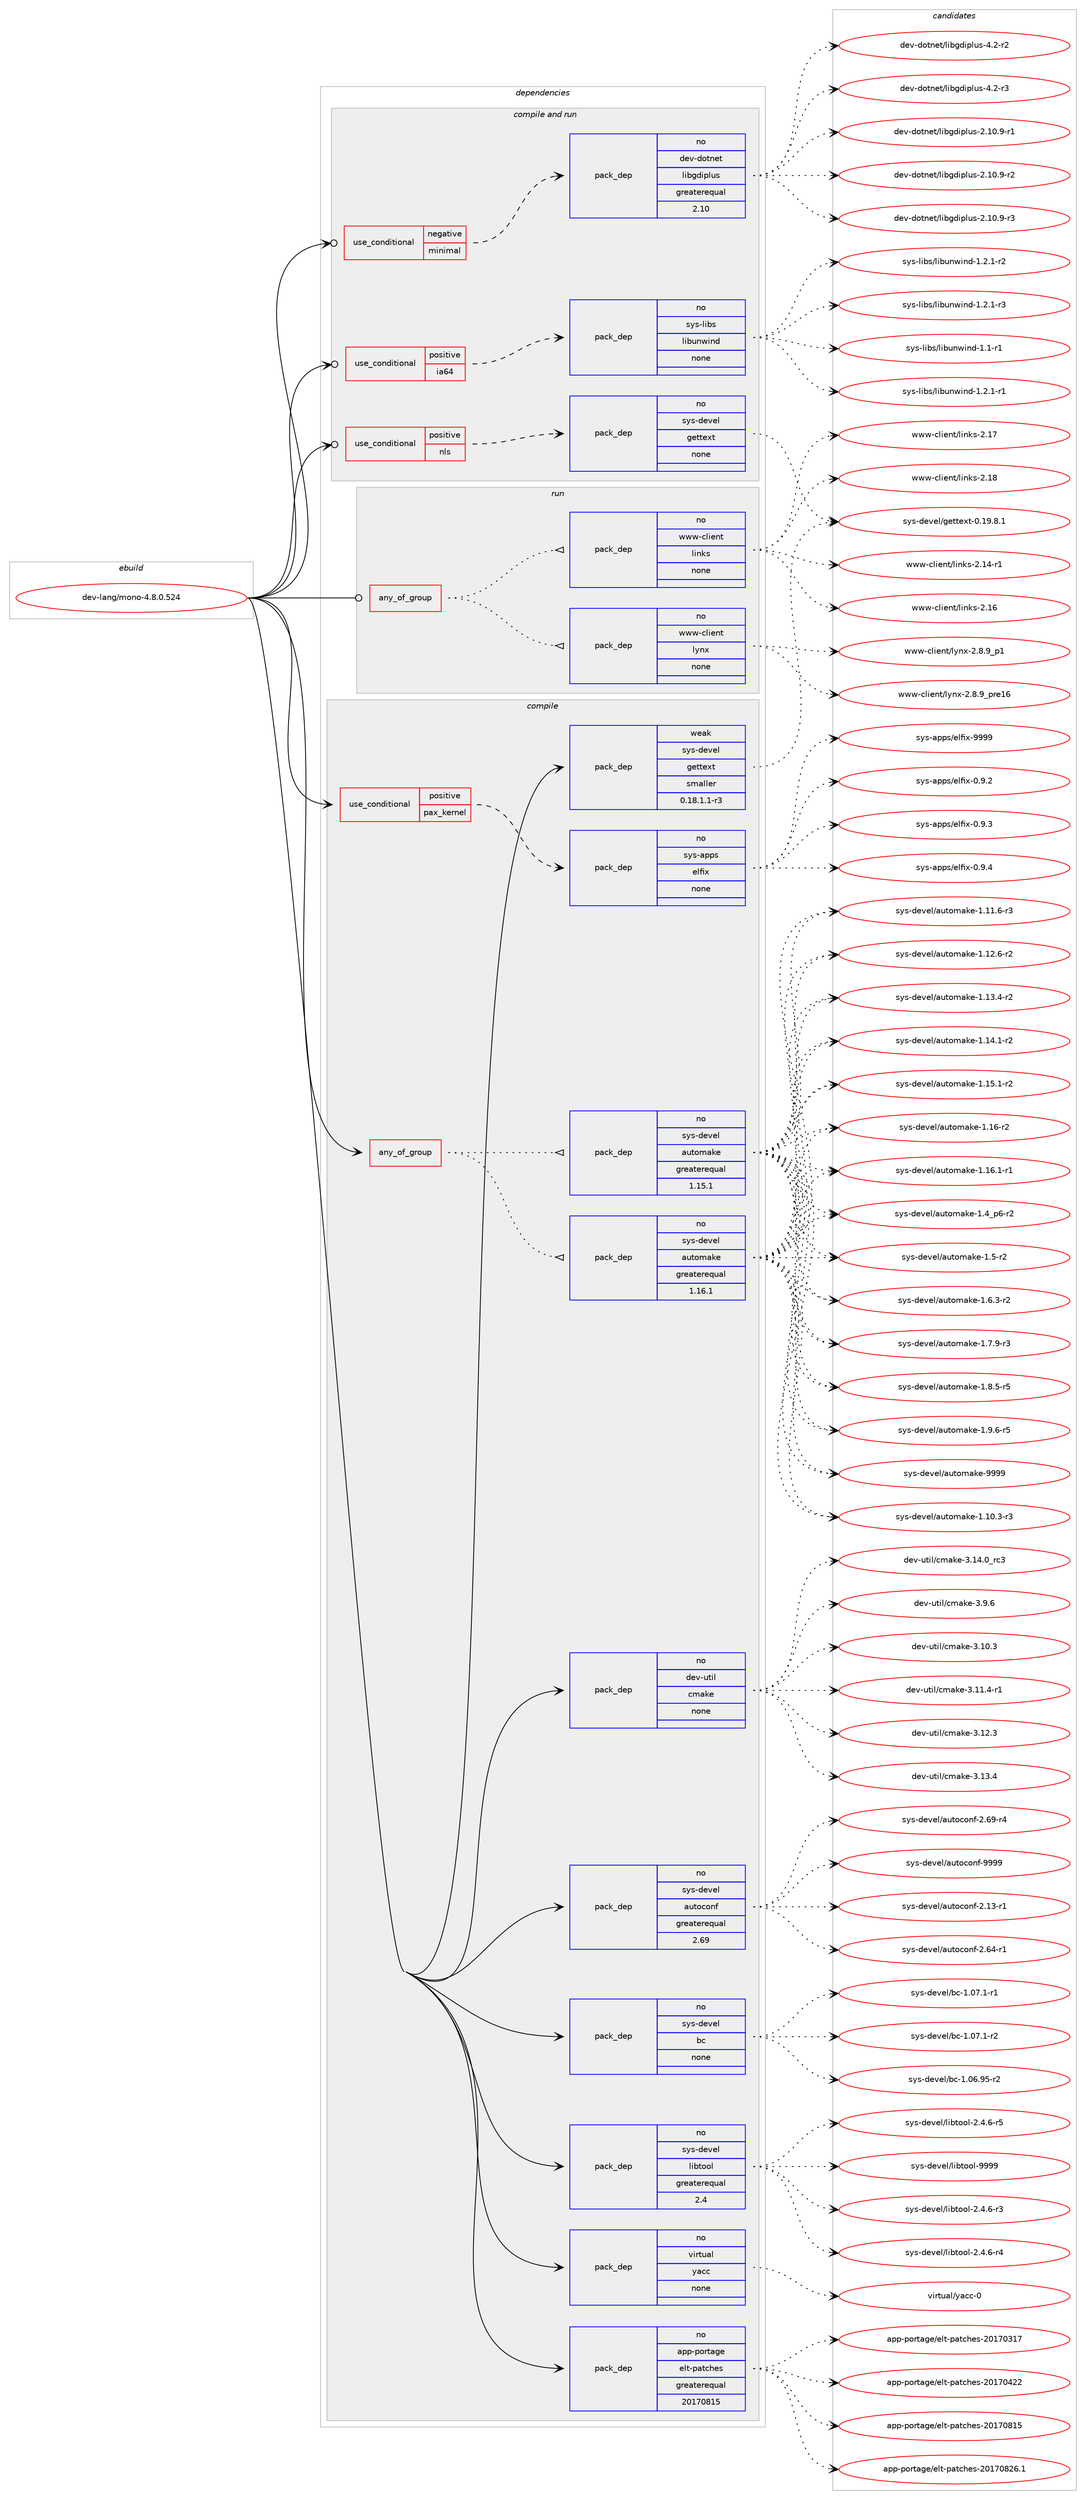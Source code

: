 digraph prolog {

# *************
# Graph options
# *************

newrank=true;
concentrate=true;
compound=true;
graph [rankdir=LR,fontname=Helvetica,fontsize=10,ranksep=1.5];#, ranksep=2.5, nodesep=0.2];
edge  [arrowhead=vee];
node  [fontname=Helvetica,fontsize=10];

# **********
# The ebuild
# **********

subgraph cluster_leftcol {
color=gray;
rank=same;
label=<<i>ebuild</i>>;
id [label="dev-lang/mono-4.8.0.524", color=red, width=4, href="../dev-lang/mono-4.8.0.524.svg"];
}

# ****************
# The dependencies
# ****************

subgraph cluster_midcol {
color=gray;
label=<<i>dependencies</i>>;
subgraph cluster_compile {
fillcolor="#eeeeee";
style=filled;
label=<<i>compile</i>>;
subgraph any21944 {
dependency1359538 [label=<<TABLE BORDER="0" CELLBORDER="1" CELLSPACING="0" CELLPADDING="4"><TR><TD CELLPADDING="10">any_of_group</TD></TR></TABLE>>, shape=none, color=red];subgraph pack973250 {
dependency1359539 [label=<<TABLE BORDER="0" CELLBORDER="1" CELLSPACING="0" CELLPADDING="4" WIDTH="220"><TR><TD ROWSPAN="6" CELLPADDING="30">pack_dep</TD></TR><TR><TD WIDTH="110">no</TD></TR><TR><TD>sys-devel</TD></TR><TR><TD>automake</TD></TR><TR><TD>greaterequal</TD></TR><TR><TD>1.16.1</TD></TR></TABLE>>, shape=none, color=blue];
}
dependency1359538:e -> dependency1359539:w [weight=20,style="dotted",arrowhead="oinv"];
subgraph pack973251 {
dependency1359540 [label=<<TABLE BORDER="0" CELLBORDER="1" CELLSPACING="0" CELLPADDING="4" WIDTH="220"><TR><TD ROWSPAN="6" CELLPADDING="30">pack_dep</TD></TR><TR><TD WIDTH="110">no</TD></TR><TR><TD>sys-devel</TD></TR><TR><TD>automake</TD></TR><TR><TD>greaterequal</TD></TR><TR><TD>1.15.1</TD></TR></TABLE>>, shape=none, color=blue];
}
dependency1359538:e -> dependency1359540:w [weight=20,style="dotted",arrowhead="oinv"];
}
id:e -> dependency1359538:w [weight=20,style="solid",arrowhead="vee"];
subgraph cond363792 {
dependency1359541 [label=<<TABLE BORDER="0" CELLBORDER="1" CELLSPACING="0" CELLPADDING="4"><TR><TD ROWSPAN="3" CELLPADDING="10">use_conditional</TD></TR><TR><TD>positive</TD></TR><TR><TD>pax_kernel</TD></TR></TABLE>>, shape=none, color=red];
subgraph pack973252 {
dependency1359542 [label=<<TABLE BORDER="0" CELLBORDER="1" CELLSPACING="0" CELLPADDING="4" WIDTH="220"><TR><TD ROWSPAN="6" CELLPADDING="30">pack_dep</TD></TR><TR><TD WIDTH="110">no</TD></TR><TR><TD>sys-apps</TD></TR><TR><TD>elfix</TD></TR><TR><TD>none</TD></TR><TR><TD></TD></TR></TABLE>>, shape=none, color=blue];
}
dependency1359541:e -> dependency1359542:w [weight=20,style="dashed",arrowhead="vee"];
}
id:e -> dependency1359541:w [weight=20,style="solid",arrowhead="vee"];
subgraph pack973253 {
dependency1359543 [label=<<TABLE BORDER="0" CELLBORDER="1" CELLSPACING="0" CELLPADDING="4" WIDTH="220"><TR><TD ROWSPAN="6" CELLPADDING="30">pack_dep</TD></TR><TR><TD WIDTH="110">no</TD></TR><TR><TD>app-portage</TD></TR><TR><TD>elt-patches</TD></TR><TR><TD>greaterequal</TD></TR><TR><TD>20170815</TD></TR></TABLE>>, shape=none, color=blue];
}
id:e -> dependency1359543:w [weight=20,style="solid",arrowhead="vee"];
subgraph pack973254 {
dependency1359544 [label=<<TABLE BORDER="0" CELLBORDER="1" CELLSPACING="0" CELLPADDING="4" WIDTH="220"><TR><TD ROWSPAN="6" CELLPADDING="30">pack_dep</TD></TR><TR><TD WIDTH="110">no</TD></TR><TR><TD>dev-util</TD></TR><TR><TD>cmake</TD></TR><TR><TD>none</TD></TR><TR><TD></TD></TR></TABLE>>, shape=none, color=blue];
}
id:e -> dependency1359544:w [weight=20,style="solid",arrowhead="vee"];
subgraph pack973255 {
dependency1359545 [label=<<TABLE BORDER="0" CELLBORDER="1" CELLSPACING="0" CELLPADDING="4" WIDTH="220"><TR><TD ROWSPAN="6" CELLPADDING="30">pack_dep</TD></TR><TR><TD WIDTH="110">no</TD></TR><TR><TD>sys-devel</TD></TR><TR><TD>autoconf</TD></TR><TR><TD>greaterequal</TD></TR><TR><TD>2.69</TD></TR></TABLE>>, shape=none, color=blue];
}
id:e -> dependency1359545:w [weight=20,style="solid",arrowhead="vee"];
subgraph pack973256 {
dependency1359546 [label=<<TABLE BORDER="0" CELLBORDER="1" CELLSPACING="0" CELLPADDING="4" WIDTH="220"><TR><TD ROWSPAN="6" CELLPADDING="30">pack_dep</TD></TR><TR><TD WIDTH="110">no</TD></TR><TR><TD>sys-devel</TD></TR><TR><TD>bc</TD></TR><TR><TD>none</TD></TR><TR><TD></TD></TR></TABLE>>, shape=none, color=blue];
}
id:e -> dependency1359546:w [weight=20,style="solid",arrowhead="vee"];
subgraph pack973257 {
dependency1359547 [label=<<TABLE BORDER="0" CELLBORDER="1" CELLSPACING="0" CELLPADDING="4" WIDTH="220"><TR><TD ROWSPAN="6" CELLPADDING="30">pack_dep</TD></TR><TR><TD WIDTH="110">no</TD></TR><TR><TD>sys-devel</TD></TR><TR><TD>libtool</TD></TR><TR><TD>greaterequal</TD></TR><TR><TD>2.4</TD></TR></TABLE>>, shape=none, color=blue];
}
id:e -> dependency1359547:w [weight=20,style="solid",arrowhead="vee"];
subgraph pack973258 {
dependency1359548 [label=<<TABLE BORDER="0" CELLBORDER="1" CELLSPACING="0" CELLPADDING="4" WIDTH="220"><TR><TD ROWSPAN="6" CELLPADDING="30">pack_dep</TD></TR><TR><TD WIDTH="110">no</TD></TR><TR><TD>virtual</TD></TR><TR><TD>yacc</TD></TR><TR><TD>none</TD></TR><TR><TD></TD></TR></TABLE>>, shape=none, color=blue];
}
id:e -> dependency1359548:w [weight=20,style="solid",arrowhead="vee"];
subgraph pack973259 {
dependency1359549 [label=<<TABLE BORDER="0" CELLBORDER="1" CELLSPACING="0" CELLPADDING="4" WIDTH="220"><TR><TD ROWSPAN="6" CELLPADDING="30">pack_dep</TD></TR><TR><TD WIDTH="110">weak</TD></TR><TR><TD>sys-devel</TD></TR><TR><TD>gettext</TD></TR><TR><TD>smaller</TD></TR><TR><TD>0.18.1.1-r3</TD></TR></TABLE>>, shape=none, color=blue];
}
id:e -> dependency1359549:w [weight=20,style="solid",arrowhead="vee"];
}
subgraph cluster_compileandrun {
fillcolor="#eeeeee";
style=filled;
label=<<i>compile and run</i>>;
subgraph cond363793 {
dependency1359550 [label=<<TABLE BORDER="0" CELLBORDER="1" CELLSPACING="0" CELLPADDING="4"><TR><TD ROWSPAN="3" CELLPADDING="10">use_conditional</TD></TR><TR><TD>negative</TD></TR><TR><TD>minimal</TD></TR></TABLE>>, shape=none, color=red];
subgraph pack973260 {
dependency1359551 [label=<<TABLE BORDER="0" CELLBORDER="1" CELLSPACING="0" CELLPADDING="4" WIDTH="220"><TR><TD ROWSPAN="6" CELLPADDING="30">pack_dep</TD></TR><TR><TD WIDTH="110">no</TD></TR><TR><TD>dev-dotnet</TD></TR><TR><TD>libgdiplus</TD></TR><TR><TD>greaterequal</TD></TR><TR><TD>2.10</TD></TR></TABLE>>, shape=none, color=blue];
}
dependency1359550:e -> dependency1359551:w [weight=20,style="dashed",arrowhead="vee"];
}
id:e -> dependency1359550:w [weight=20,style="solid",arrowhead="odotvee"];
subgraph cond363794 {
dependency1359552 [label=<<TABLE BORDER="0" CELLBORDER="1" CELLSPACING="0" CELLPADDING="4"><TR><TD ROWSPAN="3" CELLPADDING="10">use_conditional</TD></TR><TR><TD>positive</TD></TR><TR><TD>ia64</TD></TR></TABLE>>, shape=none, color=red];
subgraph pack973261 {
dependency1359553 [label=<<TABLE BORDER="0" CELLBORDER="1" CELLSPACING="0" CELLPADDING="4" WIDTH="220"><TR><TD ROWSPAN="6" CELLPADDING="30">pack_dep</TD></TR><TR><TD WIDTH="110">no</TD></TR><TR><TD>sys-libs</TD></TR><TR><TD>libunwind</TD></TR><TR><TD>none</TD></TR><TR><TD></TD></TR></TABLE>>, shape=none, color=blue];
}
dependency1359552:e -> dependency1359553:w [weight=20,style="dashed",arrowhead="vee"];
}
id:e -> dependency1359552:w [weight=20,style="solid",arrowhead="odotvee"];
subgraph cond363795 {
dependency1359554 [label=<<TABLE BORDER="0" CELLBORDER="1" CELLSPACING="0" CELLPADDING="4"><TR><TD ROWSPAN="3" CELLPADDING="10">use_conditional</TD></TR><TR><TD>positive</TD></TR><TR><TD>nls</TD></TR></TABLE>>, shape=none, color=red];
subgraph pack973262 {
dependency1359555 [label=<<TABLE BORDER="0" CELLBORDER="1" CELLSPACING="0" CELLPADDING="4" WIDTH="220"><TR><TD ROWSPAN="6" CELLPADDING="30">pack_dep</TD></TR><TR><TD WIDTH="110">no</TD></TR><TR><TD>sys-devel</TD></TR><TR><TD>gettext</TD></TR><TR><TD>none</TD></TR><TR><TD></TD></TR></TABLE>>, shape=none, color=blue];
}
dependency1359554:e -> dependency1359555:w [weight=20,style="dashed",arrowhead="vee"];
}
id:e -> dependency1359554:w [weight=20,style="solid",arrowhead="odotvee"];
}
subgraph cluster_run {
fillcolor="#eeeeee";
style=filled;
label=<<i>run</i>>;
subgraph any21945 {
dependency1359556 [label=<<TABLE BORDER="0" CELLBORDER="1" CELLSPACING="0" CELLPADDING="4"><TR><TD CELLPADDING="10">any_of_group</TD></TR></TABLE>>, shape=none, color=red];subgraph pack973263 {
dependency1359557 [label=<<TABLE BORDER="0" CELLBORDER="1" CELLSPACING="0" CELLPADDING="4" WIDTH="220"><TR><TD ROWSPAN="6" CELLPADDING="30">pack_dep</TD></TR><TR><TD WIDTH="110">no</TD></TR><TR><TD>www-client</TD></TR><TR><TD>links</TD></TR><TR><TD>none</TD></TR><TR><TD></TD></TR></TABLE>>, shape=none, color=blue];
}
dependency1359556:e -> dependency1359557:w [weight=20,style="dotted",arrowhead="oinv"];
subgraph pack973264 {
dependency1359558 [label=<<TABLE BORDER="0" CELLBORDER="1" CELLSPACING="0" CELLPADDING="4" WIDTH="220"><TR><TD ROWSPAN="6" CELLPADDING="30">pack_dep</TD></TR><TR><TD WIDTH="110">no</TD></TR><TR><TD>www-client</TD></TR><TR><TD>lynx</TD></TR><TR><TD>none</TD></TR><TR><TD></TD></TR></TABLE>>, shape=none, color=blue];
}
dependency1359556:e -> dependency1359558:w [weight=20,style="dotted",arrowhead="oinv"];
}
id:e -> dependency1359556:w [weight=20,style="solid",arrowhead="odot"];
}
}

# **************
# The candidates
# **************

subgraph cluster_choices {
rank=same;
color=gray;
label=<<i>candidates</i>>;

subgraph choice973250 {
color=black;
nodesep=1;
choice11512111545100101118101108479711711611110997107101454946494846514511451 [label="sys-devel/automake-1.10.3-r3", color=red, width=4,href="../sys-devel/automake-1.10.3-r3.svg"];
choice11512111545100101118101108479711711611110997107101454946494946544511451 [label="sys-devel/automake-1.11.6-r3", color=red, width=4,href="../sys-devel/automake-1.11.6-r3.svg"];
choice11512111545100101118101108479711711611110997107101454946495046544511450 [label="sys-devel/automake-1.12.6-r2", color=red, width=4,href="../sys-devel/automake-1.12.6-r2.svg"];
choice11512111545100101118101108479711711611110997107101454946495146524511450 [label="sys-devel/automake-1.13.4-r2", color=red, width=4,href="../sys-devel/automake-1.13.4-r2.svg"];
choice11512111545100101118101108479711711611110997107101454946495246494511450 [label="sys-devel/automake-1.14.1-r2", color=red, width=4,href="../sys-devel/automake-1.14.1-r2.svg"];
choice11512111545100101118101108479711711611110997107101454946495346494511450 [label="sys-devel/automake-1.15.1-r2", color=red, width=4,href="../sys-devel/automake-1.15.1-r2.svg"];
choice1151211154510010111810110847971171161111099710710145494649544511450 [label="sys-devel/automake-1.16-r2", color=red, width=4,href="../sys-devel/automake-1.16-r2.svg"];
choice11512111545100101118101108479711711611110997107101454946495446494511449 [label="sys-devel/automake-1.16.1-r1", color=red, width=4,href="../sys-devel/automake-1.16.1-r1.svg"];
choice115121115451001011181011084797117116111109971071014549465295112544511450 [label="sys-devel/automake-1.4_p6-r2", color=red, width=4,href="../sys-devel/automake-1.4_p6-r2.svg"];
choice11512111545100101118101108479711711611110997107101454946534511450 [label="sys-devel/automake-1.5-r2", color=red, width=4,href="../sys-devel/automake-1.5-r2.svg"];
choice115121115451001011181011084797117116111109971071014549465446514511450 [label="sys-devel/automake-1.6.3-r2", color=red, width=4,href="../sys-devel/automake-1.6.3-r2.svg"];
choice115121115451001011181011084797117116111109971071014549465546574511451 [label="sys-devel/automake-1.7.9-r3", color=red, width=4,href="../sys-devel/automake-1.7.9-r3.svg"];
choice115121115451001011181011084797117116111109971071014549465646534511453 [label="sys-devel/automake-1.8.5-r5", color=red, width=4,href="../sys-devel/automake-1.8.5-r5.svg"];
choice115121115451001011181011084797117116111109971071014549465746544511453 [label="sys-devel/automake-1.9.6-r5", color=red, width=4,href="../sys-devel/automake-1.9.6-r5.svg"];
choice115121115451001011181011084797117116111109971071014557575757 [label="sys-devel/automake-9999", color=red, width=4,href="../sys-devel/automake-9999.svg"];
dependency1359539:e -> choice11512111545100101118101108479711711611110997107101454946494846514511451:w [style=dotted,weight="100"];
dependency1359539:e -> choice11512111545100101118101108479711711611110997107101454946494946544511451:w [style=dotted,weight="100"];
dependency1359539:e -> choice11512111545100101118101108479711711611110997107101454946495046544511450:w [style=dotted,weight="100"];
dependency1359539:e -> choice11512111545100101118101108479711711611110997107101454946495146524511450:w [style=dotted,weight="100"];
dependency1359539:e -> choice11512111545100101118101108479711711611110997107101454946495246494511450:w [style=dotted,weight="100"];
dependency1359539:e -> choice11512111545100101118101108479711711611110997107101454946495346494511450:w [style=dotted,weight="100"];
dependency1359539:e -> choice1151211154510010111810110847971171161111099710710145494649544511450:w [style=dotted,weight="100"];
dependency1359539:e -> choice11512111545100101118101108479711711611110997107101454946495446494511449:w [style=dotted,weight="100"];
dependency1359539:e -> choice115121115451001011181011084797117116111109971071014549465295112544511450:w [style=dotted,weight="100"];
dependency1359539:e -> choice11512111545100101118101108479711711611110997107101454946534511450:w [style=dotted,weight="100"];
dependency1359539:e -> choice115121115451001011181011084797117116111109971071014549465446514511450:w [style=dotted,weight="100"];
dependency1359539:e -> choice115121115451001011181011084797117116111109971071014549465546574511451:w [style=dotted,weight="100"];
dependency1359539:e -> choice115121115451001011181011084797117116111109971071014549465646534511453:w [style=dotted,weight="100"];
dependency1359539:e -> choice115121115451001011181011084797117116111109971071014549465746544511453:w [style=dotted,weight="100"];
dependency1359539:e -> choice115121115451001011181011084797117116111109971071014557575757:w [style=dotted,weight="100"];
}
subgraph choice973251 {
color=black;
nodesep=1;
choice11512111545100101118101108479711711611110997107101454946494846514511451 [label="sys-devel/automake-1.10.3-r3", color=red, width=4,href="../sys-devel/automake-1.10.3-r3.svg"];
choice11512111545100101118101108479711711611110997107101454946494946544511451 [label="sys-devel/automake-1.11.6-r3", color=red, width=4,href="../sys-devel/automake-1.11.6-r3.svg"];
choice11512111545100101118101108479711711611110997107101454946495046544511450 [label="sys-devel/automake-1.12.6-r2", color=red, width=4,href="../sys-devel/automake-1.12.6-r2.svg"];
choice11512111545100101118101108479711711611110997107101454946495146524511450 [label="sys-devel/automake-1.13.4-r2", color=red, width=4,href="../sys-devel/automake-1.13.4-r2.svg"];
choice11512111545100101118101108479711711611110997107101454946495246494511450 [label="sys-devel/automake-1.14.1-r2", color=red, width=4,href="../sys-devel/automake-1.14.1-r2.svg"];
choice11512111545100101118101108479711711611110997107101454946495346494511450 [label="sys-devel/automake-1.15.1-r2", color=red, width=4,href="../sys-devel/automake-1.15.1-r2.svg"];
choice1151211154510010111810110847971171161111099710710145494649544511450 [label="sys-devel/automake-1.16-r2", color=red, width=4,href="../sys-devel/automake-1.16-r2.svg"];
choice11512111545100101118101108479711711611110997107101454946495446494511449 [label="sys-devel/automake-1.16.1-r1", color=red, width=4,href="../sys-devel/automake-1.16.1-r1.svg"];
choice115121115451001011181011084797117116111109971071014549465295112544511450 [label="sys-devel/automake-1.4_p6-r2", color=red, width=4,href="../sys-devel/automake-1.4_p6-r2.svg"];
choice11512111545100101118101108479711711611110997107101454946534511450 [label="sys-devel/automake-1.5-r2", color=red, width=4,href="../sys-devel/automake-1.5-r2.svg"];
choice115121115451001011181011084797117116111109971071014549465446514511450 [label="sys-devel/automake-1.6.3-r2", color=red, width=4,href="../sys-devel/automake-1.6.3-r2.svg"];
choice115121115451001011181011084797117116111109971071014549465546574511451 [label="sys-devel/automake-1.7.9-r3", color=red, width=4,href="../sys-devel/automake-1.7.9-r3.svg"];
choice115121115451001011181011084797117116111109971071014549465646534511453 [label="sys-devel/automake-1.8.5-r5", color=red, width=4,href="../sys-devel/automake-1.8.5-r5.svg"];
choice115121115451001011181011084797117116111109971071014549465746544511453 [label="sys-devel/automake-1.9.6-r5", color=red, width=4,href="../sys-devel/automake-1.9.6-r5.svg"];
choice115121115451001011181011084797117116111109971071014557575757 [label="sys-devel/automake-9999", color=red, width=4,href="../sys-devel/automake-9999.svg"];
dependency1359540:e -> choice11512111545100101118101108479711711611110997107101454946494846514511451:w [style=dotted,weight="100"];
dependency1359540:e -> choice11512111545100101118101108479711711611110997107101454946494946544511451:w [style=dotted,weight="100"];
dependency1359540:e -> choice11512111545100101118101108479711711611110997107101454946495046544511450:w [style=dotted,weight="100"];
dependency1359540:e -> choice11512111545100101118101108479711711611110997107101454946495146524511450:w [style=dotted,weight="100"];
dependency1359540:e -> choice11512111545100101118101108479711711611110997107101454946495246494511450:w [style=dotted,weight="100"];
dependency1359540:e -> choice11512111545100101118101108479711711611110997107101454946495346494511450:w [style=dotted,weight="100"];
dependency1359540:e -> choice1151211154510010111810110847971171161111099710710145494649544511450:w [style=dotted,weight="100"];
dependency1359540:e -> choice11512111545100101118101108479711711611110997107101454946495446494511449:w [style=dotted,weight="100"];
dependency1359540:e -> choice115121115451001011181011084797117116111109971071014549465295112544511450:w [style=dotted,weight="100"];
dependency1359540:e -> choice11512111545100101118101108479711711611110997107101454946534511450:w [style=dotted,weight="100"];
dependency1359540:e -> choice115121115451001011181011084797117116111109971071014549465446514511450:w [style=dotted,weight="100"];
dependency1359540:e -> choice115121115451001011181011084797117116111109971071014549465546574511451:w [style=dotted,weight="100"];
dependency1359540:e -> choice115121115451001011181011084797117116111109971071014549465646534511453:w [style=dotted,weight="100"];
dependency1359540:e -> choice115121115451001011181011084797117116111109971071014549465746544511453:w [style=dotted,weight="100"];
dependency1359540:e -> choice115121115451001011181011084797117116111109971071014557575757:w [style=dotted,weight="100"];
}
subgraph choice973252 {
color=black;
nodesep=1;
choice115121115459711211211547101108102105120454846574650 [label="sys-apps/elfix-0.9.2", color=red, width=4,href="../sys-apps/elfix-0.9.2.svg"];
choice115121115459711211211547101108102105120454846574651 [label="sys-apps/elfix-0.9.3", color=red, width=4,href="../sys-apps/elfix-0.9.3.svg"];
choice115121115459711211211547101108102105120454846574652 [label="sys-apps/elfix-0.9.4", color=red, width=4,href="../sys-apps/elfix-0.9.4.svg"];
choice1151211154597112112115471011081021051204557575757 [label="sys-apps/elfix-9999", color=red, width=4,href="../sys-apps/elfix-9999.svg"];
dependency1359542:e -> choice115121115459711211211547101108102105120454846574650:w [style=dotted,weight="100"];
dependency1359542:e -> choice115121115459711211211547101108102105120454846574651:w [style=dotted,weight="100"];
dependency1359542:e -> choice115121115459711211211547101108102105120454846574652:w [style=dotted,weight="100"];
dependency1359542:e -> choice1151211154597112112115471011081021051204557575757:w [style=dotted,weight="100"];
}
subgraph choice973253 {
color=black;
nodesep=1;
choice97112112451121111141169710310147101108116451129711699104101115455048495548514955 [label="app-portage/elt-patches-20170317", color=red, width=4,href="../app-portage/elt-patches-20170317.svg"];
choice97112112451121111141169710310147101108116451129711699104101115455048495548525050 [label="app-portage/elt-patches-20170422", color=red, width=4,href="../app-portage/elt-patches-20170422.svg"];
choice97112112451121111141169710310147101108116451129711699104101115455048495548564953 [label="app-portage/elt-patches-20170815", color=red, width=4,href="../app-portage/elt-patches-20170815.svg"];
choice971121124511211111411697103101471011081164511297116991041011154550484955485650544649 [label="app-portage/elt-patches-20170826.1", color=red, width=4,href="../app-portage/elt-patches-20170826.1.svg"];
dependency1359543:e -> choice97112112451121111141169710310147101108116451129711699104101115455048495548514955:w [style=dotted,weight="100"];
dependency1359543:e -> choice97112112451121111141169710310147101108116451129711699104101115455048495548525050:w [style=dotted,weight="100"];
dependency1359543:e -> choice97112112451121111141169710310147101108116451129711699104101115455048495548564953:w [style=dotted,weight="100"];
dependency1359543:e -> choice971121124511211111411697103101471011081164511297116991041011154550484955485650544649:w [style=dotted,weight="100"];
}
subgraph choice973254 {
color=black;
nodesep=1;
choice1001011184511711610510847991099710710145514649484651 [label="dev-util/cmake-3.10.3", color=red, width=4,href="../dev-util/cmake-3.10.3.svg"];
choice10010111845117116105108479910997107101455146494946524511449 [label="dev-util/cmake-3.11.4-r1", color=red, width=4,href="../dev-util/cmake-3.11.4-r1.svg"];
choice1001011184511711610510847991099710710145514649504651 [label="dev-util/cmake-3.12.3", color=red, width=4,href="../dev-util/cmake-3.12.3.svg"];
choice1001011184511711610510847991099710710145514649514652 [label="dev-util/cmake-3.13.4", color=red, width=4,href="../dev-util/cmake-3.13.4.svg"];
choice1001011184511711610510847991099710710145514649524648951149951 [label="dev-util/cmake-3.14.0_rc3", color=red, width=4,href="../dev-util/cmake-3.14.0_rc3.svg"];
choice10010111845117116105108479910997107101455146574654 [label="dev-util/cmake-3.9.6", color=red, width=4,href="../dev-util/cmake-3.9.6.svg"];
dependency1359544:e -> choice1001011184511711610510847991099710710145514649484651:w [style=dotted,weight="100"];
dependency1359544:e -> choice10010111845117116105108479910997107101455146494946524511449:w [style=dotted,weight="100"];
dependency1359544:e -> choice1001011184511711610510847991099710710145514649504651:w [style=dotted,weight="100"];
dependency1359544:e -> choice1001011184511711610510847991099710710145514649514652:w [style=dotted,weight="100"];
dependency1359544:e -> choice1001011184511711610510847991099710710145514649524648951149951:w [style=dotted,weight="100"];
dependency1359544:e -> choice10010111845117116105108479910997107101455146574654:w [style=dotted,weight="100"];
}
subgraph choice973255 {
color=black;
nodesep=1;
choice1151211154510010111810110847971171161119911111010245504649514511449 [label="sys-devel/autoconf-2.13-r1", color=red, width=4,href="../sys-devel/autoconf-2.13-r1.svg"];
choice1151211154510010111810110847971171161119911111010245504654524511449 [label="sys-devel/autoconf-2.64-r1", color=red, width=4,href="../sys-devel/autoconf-2.64-r1.svg"];
choice1151211154510010111810110847971171161119911111010245504654574511452 [label="sys-devel/autoconf-2.69-r4", color=red, width=4,href="../sys-devel/autoconf-2.69-r4.svg"];
choice115121115451001011181011084797117116111991111101024557575757 [label="sys-devel/autoconf-9999", color=red, width=4,href="../sys-devel/autoconf-9999.svg"];
dependency1359545:e -> choice1151211154510010111810110847971171161119911111010245504649514511449:w [style=dotted,weight="100"];
dependency1359545:e -> choice1151211154510010111810110847971171161119911111010245504654524511449:w [style=dotted,weight="100"];
dependency1359545:e -> choice1151211154510010111810110847971171161119911111010245504654574511452:w [style=dotted,weight="100"];
dependency1359545:e -> choice115121115451001011181011084797117116111991111101024557575757:w [style=dotted,weight="100"];
}
subgraph choice973256 {
color=black;
nodesep=1;
choice1151211154510010111810110847989945494648544657534511450 [label="sys-devel/bc-1.06.95-r2", color=red, width=4,href="../sys-devel/bc-1.06.95-r2.svg"];
choice11512111545100101118101108479899454946485546494511449 [label="sys-devel/bc-1.07.1-r1", color=red, width=4,href="../sys-devel/bc-1.07.1-r1.svg"];
choice11512111545100101118101108479899454946485546494511450 [label="sys-devel/bc-1.07.1-r2", color=red, width=4,href="../sys-devel/bc-1.07.1-r2.svg"];
dependency1359546:e -> choice1151211154510010111810110847989945494648544657534511450:w [style=dotted,weight="100"];
dependency1359546:e -> choice11512111545100101118101108479899454946485546494511449:w [style=dotted,weight="100"];
dependency1359546:e -> choice11512111545100101118101108479899454946485546494511450:w [style=dotted,weight="100"];
}
subgraph choice973257 {
color=black;
nodesep=1;
choice1151211154510010111810110847108105981161111111084550465246544511451 [label="sys-devel/libtool-2.4.6-r3", color=red, width=4,href="../sys-devel/libtool-2.4.6-r3.svg"];
choice1151211154510010111810110847108105981161111111084550465246544511452 [label="sys-devel/libtool-2.4.6-r4", color=red, width=4,href="../sys-devel/libtool-2.4.6-r4.svg"];
choice1151211154510010111810110847108105981161111111084550465246544511453 [label="sys-devel/libtool-2.4.6-r5", color=red, width=4,href="../sys-devel/libtool-2.4.6-r5.svg"];
choice1151211154510010111810110847108105981161111111084557575757 [label="sys-devel/libtool-9999", color=red, width=4,href="../sys-devel/libtool-9999.svg"];
dependency1359547:e -> choice1151211154510010111810110847108105981161111111084550465246544511451:w [style=dotted,weight="100"];
dependency1359547:e -> choice1151211154510010111810110847108105981161111111084550465246544511452:w [style=dotted,weight="100"];
dependency1359547:e -> choice1151211154510010111810110847108105981161111111084550465246544511453:w [style=dotted,weight="100"];
dependency1359547:e -> choice1151211154510010111810110847108105981161111111084557575757:w [style=dotted,weight="100"];
}
subgraph choice973258 {
color=black;
nodesep=1;
choice11810511411611797108471219799994548 [label="virtual/yacc-0", color=red, width=4,href="../virtual/yacc-0.svg"];
dependency1359548:e -> choice11810511411611797108471219799994548:w [style=dotted,weight="100"];
}
subgraph choice973259 {
color=black;
nodesep=1;
choice1151211154510010111810110847103101116116101120116454846495746564649 [label="sys-devel/gettext-0.19.8.1", color=red, width=4,href="../sys-devel/gettext-0.19.8.1.svg"];
dependency1359549:e -> choice1151211154510010111810110847103101116116101120116454846495746564649:w [style=dotted,weight="100"];
}
subgraph choice973260 {
color=black;
nodesep=1;
choice100101118451001111161101011164710810598103100105112108117115455046494846574511449 [label="dev-dotnet/libgdiplus-2.10.9-r1", color=red, width=4,href="../dev-dotnet/libgdiplus-2.10.9-r1.svg"];
choice100101118451001111161101011164710810598103100105112108117115455046494846574511450 [label="dev-dotnet/libgdiplus-2.10.9-r2", color=red, width=4,href="../dev-dotnet/libgdiplus-2.10.9-r2.svg"];
choice100101118451001111161101011164710810598103100105112108117115455046494846574511451 [label="dev-dotnet/libgdiplus-2.10.9-r3", color=red, width=4,href="../dev-dotnet/libgdiplus-2.10.9-r3.svg"];
choice100101118451001111161101011164710810598103100105112108117115455246504511450 [label="dev-dotnet/libgdiplus-4.2-r2", color=red, width=4,href="../dev-dotnet/libgdiplus-4.2-r2.svg"];
choice100101118451001111161101011164710810598103100105112108117115455246504511451 [label="dev-dotnet/libgdiplus-4.2-r3", color=red, width=4,href="../dev-dotnet/libgdiplus-4.2-r3.svg"];
dependency1359551:e -> choice100101118451001111161101011164710810598103100105112108117115455046494846574511449:w [style=dotted,weight="100"];
dependency1359551:e -> choice100101118451001111161101011164710810598103100105112108117115455046494846574511450:w [style=dotted,weight="100"];
dependency1359551:e -> choice100101118451001111161101011164710810598103100105112108117115455046494846574511451:w [style=dotted,weight="100"];
dependency1359551:e -> choice100101118451001111161101011164710810598103100105112108117115455246504511450:w [style=dotted,weight="100"];
dependency1359551:e -> choice100101118451001111161101011164710810598103100105112108117115455246504511451:w [style=dotted,weight="100"];
}
subgraph choice973261 {
color=black;
nodesep=1;
choice11512111545108105981154710810598117110119105110100454946494511449 [label="sys-libs/libunwind-1.1-r1", color=red, width=4,href="../sys-libs/libunwind-1.1-r1.svg"];
choice115121115451081059811547108105981171101191051101004549465046494511449 [label="sys-libs/libunwind-1.2.1-r1", color=red, width=4,href="../sys-libs/libunwind-1.2.1-r1.svg"];
choice115121115451081059811547108105981171101191051101004549465046494511450 [label="sys-libs/libunwind-1.2.1-r2", color=red, width=4,href="../sys-libs/libunwind-1.2.1-r2.svg"];
choice115121115451081059811547108105981171101191051101004549465046494511451 [label="sys-libs/libunwind-1.2.1-r3", color=red, width=4,href="../sys-libs/libunwind-1.2.1-r3.svg"];
dependency1359553:e -> choice11512111545108105981154710810598117110119105110100454946494511449:w [style=dotted,weight="100"];
dependency1359553:e -> choice115121115451081059811547108105981171101191051101004549465046494511449:w [style=dotted,weight="100"];
dependency1359553:e -> choice115121115451081059811547108105981171101191051101004549465046494511450:w [style=dotted,weight="100"];
dependency1359553:e -> choice115121115451081059811547108105981171101191051101004549465046494511451:w [style=dotted,weight="100"];
}
subgraph choice973262 {
color=black;
nodesep=1;
choice1151211154510010111810110847103101116116101120116454846495746564649 [label="sys-devel/gettext-0.19.8.1", color=red, width=4,href="../sys-devel/gettext-0.19.8.1.svg"];
dependency1359555:e -> choice1151211154510010111810110847103101116116101120116454846495746564649:w [style=dotted,weight="100"];
}
subgraph choice973263 {
color=black;
nodesep=1;
choice11911911945991081051011101164710810511010711545504649524511449 [label="www-client/links-2.14-r1", color=red, width=4,href="../www-client/links-2.14-r1.svg"];
choice1191191194599108105101110116471081051101071154550464954 [label="www-client/links-2.16", color=red, width=4,href="../www-client/links-2.16.svg"];
choice1191191194599108105101110116471081051101071154550464955 [label="www-client/links-2.17", color=red, width=4,href="../www-client/links-2.17.svg"];
choice1191191194599108105101110116471081051101071154550464956 [label="www-client/links-2.18", color=red, width=4,href="../www-client/links-2.18.svg"];
dependency1359557:e -> choice11911911945991081051011101164710810511010711545504649524511449:w [style=dotted,weight="100"];
dependency1359557:e -> choice1191191194599108105101110116471081051101071154550464954:w [style=dotted,weight="100"];
dependency1359557:e -> choice1191191194599108105101110116471081051101071154550464955:w [style=dotted,weight="100"];
dependency1359557:e -> choice1191191194599108105101110116471081051101071154550464956:w [style=dotted,weight="100"];
}
subgraph choice973264 {
color=black;
nodesep=1;
choice1191191194599108105101110116471081211101204550465646579511249 [label="www-client/lynx-2.8.9_p1", color=red, width=4,href="../www-client/lynx-2.8.9_p1.svg"];
choice119119119459910810510111011647108121110120455046564657951121141014954 [label="www-client/lynx-2.8.9_pre16", color=red, width=4,href="../www-client/lynx-2.8.9_pre16.svg"];
dependency1359558:e -> choice1191191194599108105101110116471081211101204550465646579511249:w [style=dotted,weight="100"];
dependency1359558:e -> choice119119119459910810510111011647108121110120455046564657951121141014954:w [style=dotted,weight="100"];
}
}

}
